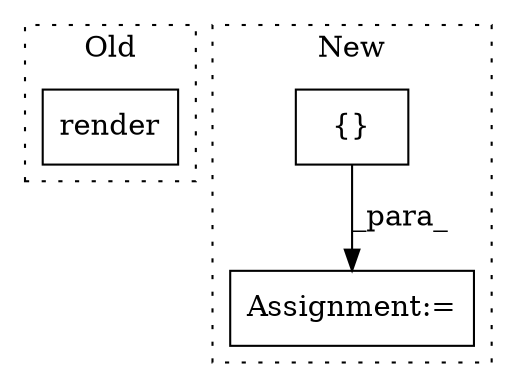 digraph G {
subgraph cluster0 {
1 [label="render" a="32" s="6652" l="8" shape="box"];
label = "Old";
style="dotted";
}
subgraph cluster1 {
2 [label="{}" a="4" s="6857,6864" l="1,1" shape="box"];
3 [label="Assignment:=" a="7" s="6769" l="1" shape="box"];
label = "New";
style="dotted";
}
2 -> 3 [label="_para_"];
}